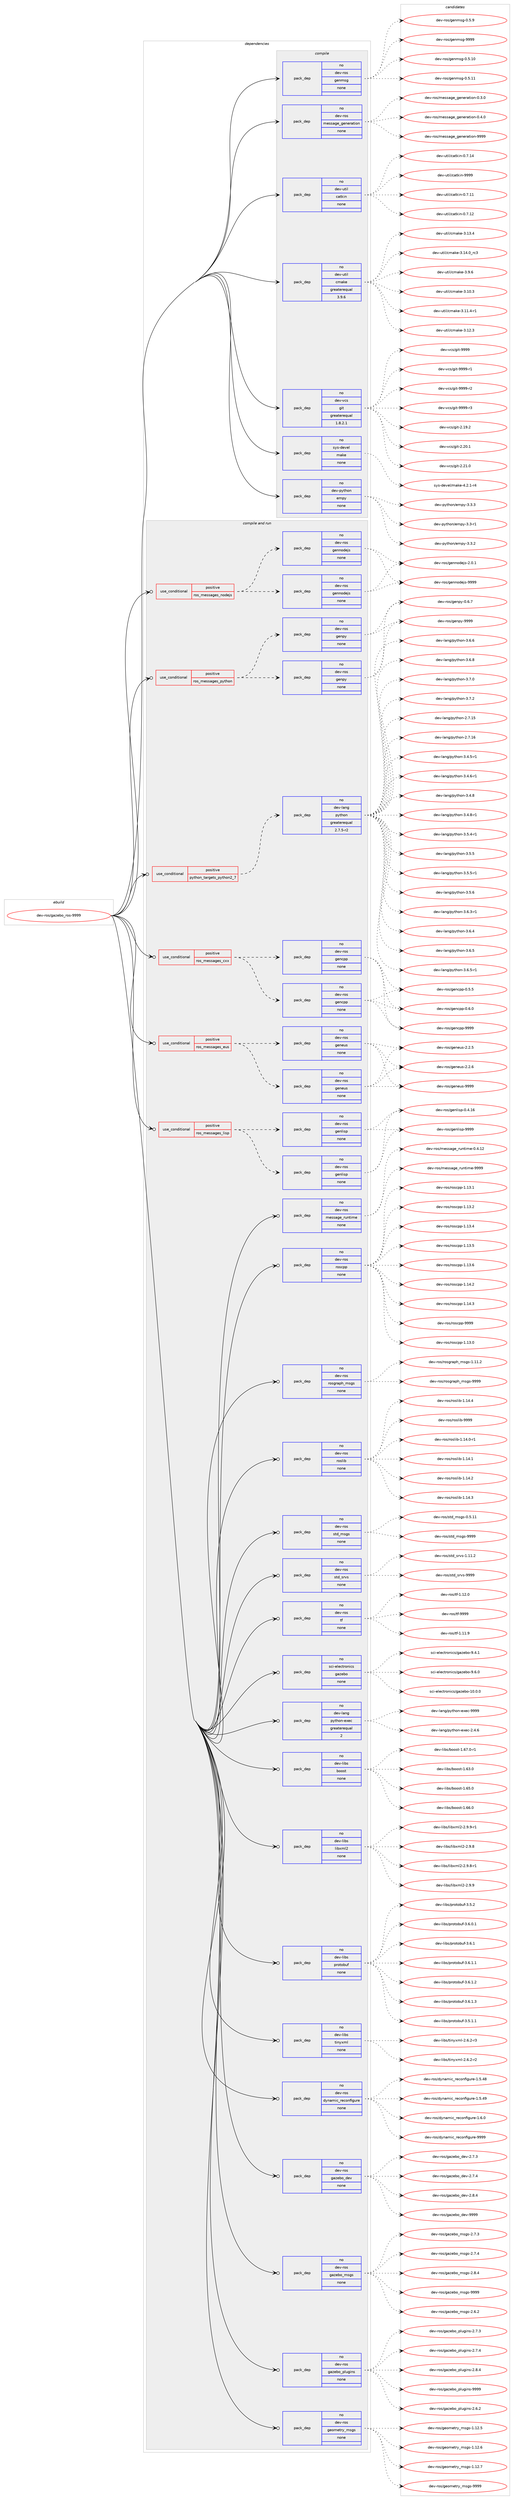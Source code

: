 digraph prolog {

# *************
# Graph options
# *************

newrank=true;
concentrate=true;
compound=true;
graph [rankdir=LR,fontname=Helvetica,fontsize=10,ranksep=1.5];#, ranksep=2.5, nodesep=0.2];
edge  [arrowhead=vee];
node  [fontname=Helvetica,fontsize=10];

# **********
# The ebuild
# **********

subgraph cluster_leftcol {
color=gray;
rank=same;
label=<<i>ebuild</i>>;
id [label="dev-ros/gazebo_ros-9999", color=red, width=4, href="../dev-ros/gazebo_ros-9999.svg"];
}

# ****************
# The dependencies
# ****************

subgraph cluster_midcol {
color=gray;
label=<<i>dependencies</i>>;
subgraph cluster_compile {
fillcolor="#eeeeee";
style=filled;
label=<<i>compile</i>>;
subgraph pack1044093 {
dependency1455979 [label=<<TABLE BORDER="0" CELLBORDER="1" CELLSPACING="0" CELLPADDING="4" WIDTH="220"><TR><TD ROWSPAN="6" CELLPADDING="30">pack_dep</TD></TR><TR><TD WIDTH="110">no</TD></TR><TR><TD>dev-python</TD></TR><TR><TD>empy</TD></TR><TR><TD>none</TD></TR><TR><TD></TD></TR></TABLE>>, shape=none, color=blue];
}
id:e -> dependency1455979:w [weight=20,style="solid",arrowhead="vee"];
subgraph pack1044094 {
dependency1455980 [label=<<TABLE BORDER="0" CELLBORDER="1" CELLSPACING="0" CELLPADDING="4" WIDTH="220"><TR><TD ROWSPAN="6" CELLPADDING="30">pack_dep</TD></TR><TR><TD WIDTH="110">no</TD></TR><TR><TD>dev-ros</TD></TR><TR><TD>genmsg</TD></TR><TR><TD>none</TD></TR><TR><TD></TD></TR></TABLE>>, shape=none, color=blue];
}
id:e -> dependency1455980:w [weight=20,style="solid",arrowhead="vee"];
subgraph pack1044095 {
dependency1455981 [label=<<TABLE BORDER="0" CELLBORDER="1" CELLSPACING="0" CELLPADDING="4" WIDTH="220"><TR><TD ROWSPAN="6" CELLPADDING="30">pack_dep</TD></TR><TR><TD WIDTH="110">no</TD></TR><TR><TD>dev-ros</TD></TR><TR><TD>message_generation</TD></TR><TR><TD>none</TD></TR><TR><TD></TD></TR></TABLE>>, shape=none, color=blue];
}
id:e -> dependency1455981:w [weight=20,style="solid",arrowhead="vee"];
subgraph pack1044096 {
dependency1455982 [label=<<TABLE BORDER="0" CELLBORDER="1" CELLSPACING="0" CELLPADDING="4" WIDTH="220"><TR><TD ROWSPAN="6" CELLPADDING="30">pack_dep</TD></TR><TR><TD WIDTH="110">no</TD></TR><TR><TD>dev-util</TD></TR><TR><TD>catkin</TD></TR><TR><TD>none</TD></TR><TR><TD></TD></TR></TABLE>>, shape=none, color=blue];
}
id:e -> dependency1455982:w [weight=20,style="solid",arrowhead="vee"];
subgraph pack1044097 {
dependency1455983 [label=<<TABLE BORDER="0" CELLBORDER="1" CELLSPACING="0" CELLPADDING="4" WIDTH="220"><TR><TD ROWSPAN="6" CELLPADDING="30">pack_dep</TD></TR><TR><TD WIDTH="110">no</TD></TR><TR><TD>dev-util</TD></TR><TR><TD>cmake</TD></TR><TR><TD>greaterequal</TD></TR><TR><TD>3.9.6</TD></TR></TABLE>>, shape=none, color=blue];
}
id:e -> dependency1455983:w [weight=20,style="solid",arrowhead="vee"];
subgraph pack1044098 {
dependency1455984 [label=<<TABLE BORDER="0" CELLBORDER="1" CELLSPACING="0" CELLPADDING="4" WIDTH="220"><TR><TD ROWSPAN="6" CELLPADDING="30">pack_dep</TD></TR><TR><TD WIDTH="110">no</TD></TR><TR><TD>dev-vcs</TD></TR><TR><TD>git</TD></TR><TR><TD>greaterequal</TD></TR><TR><TD>1.8.2.1</TD></TR></TABLE>>, shape=none, color=blue];
}
id:e -> dependency1455984:w [weight=20,style="solid",arrowhead="vee"];
subgraph pack1044099 {
dependency1455985 [label=<<TABLE BORDER="0" CELLBORDER="1" CELLSPACING="0" CELLPADDING="4" WIDTH="220"><TR><TD ROWSPAN="6" CELLPADDING="30">pack_dep</TD></TR><TR><TD WIDTH="110">no</TD></TR><TR><TD>sys-devel</TD></TR><TR><TD>make</TD></TR><TR><TD>none</TD></TR><TR><TD></TD></TR></TABLE>>, shape=none, color=blue];
}
id:e -> dependency1455985:w [weight=20,style="solid",arrowhead="vee"];
}
subgraph cluster_compileandrun {
fillcolor="#eeeeee";
style=filled;
label=<<i>compile and run</i>>;
subgraph cond388496 {
dependency1455986 [label=<<TABLE BORDER="0" CELLBORDER="1" CELLSPACING="0" CELLPADDING="4"><TR><TD ROWSPAN="3" CELLPADDING="10">use_conditional</TD></TR><TR><TD>positive</TD></TR><TR><TD>python_targets_python2_7</TD></TR></TABLE>>, shape=none, color=red];
subgraph pack1044100 {
dependency1455987 [label=<<TABLE BORDER="0" CELLBORDER="1" CELLSPACING="0" CELLPADDING="4" WIDTH="220"><TR><TD ROWSPAN="6" CELLPADDING="30">pack_dep</TD></TR><TR><TD WIDTH="110">no</TD></TR><TR><TD>dev-lang</TD></TR><TR><TD>python</TD></TR><TR><TD>greaterequal</TD></TR><TR><TD>2.7.5-r2</TD></TR></TABLE>>, shape=none, color=blue];
}
dependency1455986:e -> dependency1455987:w [weight=20,style="dashed",arrowhead="vee"];
}
id:e -> dependency1455986:w [weight=20,style="solid",arrowhead="odotvee"];
subgraph cond388497 {
dependency1455988 [label=<<TABLE BORDER="0" CELLBORDER="1" CELLSPACING="0" CELLPADDING="4"><TR><TD ROWSPAN="3" CELLPADDING="10">use_conditional</TD></TR><TR><TD>positive</TD></TR><TR><TD>ros_messages_cxx</TD></TR></TABLE>>, shape=none, color=red];
subgraph pack1044101 {
dependency1455989 [label=<<TABLE BORDER="0" CELLBORDER="1" CELLSPACING="0" CELLPADDING="4" WIDTH="220"><TR><TD ROWSPAN="6" CELLPADDING="30">pack_dep</TD></TR><TR><TD WIDTH="110">no</TD></TR><TR><TD>dev-ros</TD></TR><TR><TD>gencpp</TD></TR><TR><TD>none</TD></TR><TR><TD></TD></TR></TABLE>>, shape=none, color=blue];
}
dependency1455988:e -> dependency1455989:w [weight=20,style="dashed",arrowhead="vee"];
subgraph pack1044102 {
dependency1455990 [label=<<TABLE BORDER="0" CELLBORDER="1" CELLSPACING="0" CELLPADDING="4" WIDTH="220"><TR><TD ROWSPAN="6" CELLPADDING="30">pack_dep</TD></TR><TR><TD WIDTH="110">no</TD></TR><TR><TD>dev-ros</TD></TR><TR><TD>gencpp</TD></TR><TR><TD>none</TD></TR><TR><TD></TD></TR></TABLE>>, shape=none, color=blue];
}
dependency1455988:e -> dependency1455990:w [weight=20,style="dashed",arrowhead="vee"];
}
id:e -> dependency1455988:w [weight=20,style="solid",arrowhead="odotvee"];
subgraph cond388498 {
dependency1455991 [label=<<TABLE BORDER="0" CELLBORDER="1" CELLSPACING="0" CELLPADDING="4"><TR><TD ROWSPAN="3" CELLPADDING="10">use_conditional</TD></TR><TR><TD>positive</TD></TR><TR><TD>ros_messages_eus</TD></TR></TABLE>>, shape=none, color=red];
subgraph pack1044103 {
dependency1455992 [label=<<TABLE BORDER="0" CELLBORDER="1" CELLSPACING="0" CELLPADDING="4" WIDTH="220"><TR><TD ROWSPAN="6" CELLPADDING="30">pack_dep</TD></TR><TR><TD WIDTH="110">no</TD></TR><TR><TD>dev-ros</TD></TR><TR><TD>geneus</TD></TR><TR><TD>none</TD></TR><TR><TD></TD></TR></TABLE>>, shape=none, color=blue];
}
dependency1455991:e -> dependency1455992:w [weight=20,style="dashed",arrowhead="vee"];
subgraph pack1044104 {
dependency1455993 [label=<<TABLE BORDER="0" CELLBORDER="1" CELLSPACING="0" CELLPADDING="4" WIDTH="220"><TR><TD ROWSPAN="6" CELLPADDING="30">pack_dep</TD></TR><TR><TD WIDTH="110">no</TD></TR><TR><TD>dev-ros</TD></TR><TR><TD>geneus</TD></TR><TR><TD>none</TD></TR><TR><TD></TD></TR></TABLE>>, shape=none, color=blue];
}
dependency1455991:e -> dependency1455993:w [weight=20,style="dashed",arrowhead="vee"];
}
id:e -> dependency1455991:w [weight=20,style="solid",arrowhead="odotvee"];
subgraph cond388499 {
dependency1455994 [label=<<TABLE BORDER="0" CELLBORDER="1" CELLSPACING="0" CELLPADDING="4"><TR><TD ROWSPAN="3" CELLPADDING="10">use_conditional</TD></TR><TR><TD>positive</TD></TR><TR><TD>ros_messages_lisp</TD></TR></TABLE>>, shape=none, color=red];
subgraph pack1044105 {
dependency1455995 [label=<<TABLE BORDER="0" CELLBORDER="1" CELLSPACING="0" CELLPADDING="4" WIDTH="220"><TR><TD ROWSPAN="6" CELLPADDING="30">pack_dep</TD></TR><TR><TD WIDTH="110">no</TD></TR><TR><TD>dev-ros</TD></TR><TR><TD>genlisp</TD></TR><TR><TD>none</TD></TR><TR><TD></TD></TR></TABLE>>, shape=none, color=blue];
}
dependency1455994:e -> dependency1455995:w [weight=20,style="dashed",arrowhead="vee"];
subgraph pack1044106 {
dependency1455996 [label=<<TABLE BORDER="0" CELLBORDER="1" CELLSPACING="0" CELLPADDING="4" WIDTH="220"><TR><TD ROWSPAN="6" CELLPADDING="30">pack_dep</TD></TR><TR><TD WIDTH="110">no</TD></TR><TR><TD>dev-ros</TD></TR><TR><TD>genlisp</TD></TR><TR><TD>none</TD></TR><TR><TD></TD></TR></TABLE>>, shape=none, color=blue];
}
dependency1455994:e -> dependency1455996:w [weight=20,style="dashed",arrowhead="vee"];
}
id:e -> dependency1455994:w [weight=20,style="solid",arrowhead="odotvee"];
subgraph cond388500 {
dependency1455997 [label=<<TABLE BORDER="0" CELLBORDER="1" CELLSPACING="0" CELLPADDING="4"><TR><TD ROWSPAN="3" CELLPADDING="10">use_conditional</TD></TR><TR><TD>positive</TD></TR><TR><TD>ros_messages_nodejs</TD></TR></TABLE>>, shape=none, color=red];
subgraph pack1044107 {
dependency1455998 [label=<<TABLE BORDER="0" CELLBORDER="1" CELLSPACING="0" CELLPADDING="4" WIDTH="220"><TR><TD ROWSPAN="6" CELLPADDING="30">pack_dep</TD></TR><TR><TD WIDTH="110">no</TD></TR><TR><TD>dev-ros</TD></TR><TR><TD>gennodejs</TD></TR><TR><TD>none</TD></TR><TR><TD></TD></TR></TABLE>>, shape=none, color=blue];
}
dependency1455997:e -> dependency1455998:w [weight=20,style="dashed",arrowhead="vee"];
subgraph pack1044108 {
dependency1455999 [label=<<TABLE BORDER="0" CELLBORDER="1" CELLSPACING="0" CELLPADDING="4" WIDTH="220"><TR><TD ROWSPAN="6" CELLPADDING="30">pack_dep</TD></TR><TR><TD WIDTH="110">no</TD></TR><TR><TD>dev-ros</TD></TR><TR><TD>gennodejs</TD></TR><TR><TD>none</TD></TR><TR><TD></TD></TR></TABLE>>, shape=none, color=blue];
}
dependency1455997:e -> dependency1455999:w [weight=20,style="dashed",arrowhead="vee"];
}
id:e -> dependency1455997:w [weight=20,style="solid",arrowhead="odotvee"];
subgraph cond388501 {
dependency1456000 [label=<<TABLE BORDER="0" CELLBORDER="1" CELLSPACING="0" CELLPADDING="4"><TR><TD ROWSPAN="3" CELLPADDING="10">use_conditional</TD></TR><TR><TD>positive</TD></TR><TR><TD>ros_messages_python</TD></TR></TABLE>>, shape=none, color=red];
subgraph pack1044109 {
dependency1456001 [label=<<TABLE BORDER="0" CELLBORDER="1" CELLSPACING="0" CELLPADDING="4" WIDTH="220"><TR><TD ROWSPAN="6" CELLPADDING="30">pack_dep</TD></TR><TR><TD WIDTH="110">no</TD></TR><TR><TD>dev-ros</TD></TR><TR><TD>genpy</TD></TR><TR><TD>none</TD></TR><TR><TD></TD></TR></TABLE>>, shape=none, color=blue];
}
dependency1456000:e -> dependency1456001:w [weight=20,style="dashed",arrowhead="vee"];
subgraph pack1044110 {
dependency1456002 [label=<<TABLE BORDER="0" CELLBORDER="1" CELLSPACING="0" CELLPADDING="4" WIDTH="220"><TR><TD ROWSPAN="6" CELLPADDING="30">pack_dep</TD></TR><TR><TD WIDTH="110">no</TD></TR><TR><TD>dev-ros</TD></TR><TR><TD>genpy</TD></TR><TR><TD>none</TD></TR><TR><TD></TD></TR></TABLE>>, shape=none, color=blue];
}
dependency1456000:e -> dependency1456002:w [weight=20,style="dashed",arrowhead="vee"];
}
id:e -> dependency1456000:w [weight=20,style="solid",arrowhead="odotvee"];
subgraph pack1044111 {
dependency1456003 [label=<<TABLE BORDER="0" CELLBORDER="1" CELLSPACING="0" CELLPADDING="4" WIDTH="220"><TR><TD ROWSPAN="6" CELLPADDING="30">pack_dep</TD></TR><TR><TD WIDTH="110">no</TD></TR><TR><TD>dev-lang</TD></TR><TR><TD>python-exec</TD></TR><TR><TD>greaterequal</TD></TR><TR><TD>2</TD></TR></TABLE>>, shape=none, color=blue];
}
id:e -> dependency1456003:w [weight=20,style="solid",arrowhead="odotvee"];
subgraph pack1044112 {
dependency1456004 [label=<<TABLE BORDER="0" CELLBORDER="1" CELLSPACING="0" CELLPADDING="4" WIDTH="220"><TR><TD ROWSPAN="6" CELLPADDING="30">pack_dep</TD></TR><TR><TD WIDTH="110">no</TD></TR><TR><TD>dev-libs</TD></TR><TR><TD>boost</TD></TR><TR><TD>none</TD></TR><TR><TD></TD></TR></TABLE>>, shape=none, color=blue];
}
id:e -> dependency1456004:w [weight=20,style="solid",arrowhead="odotvee"];
subgraph pack1044113 {
dependency1456005 [label=<<TABLE BORDER="0" CELLBORDER="1" CELLSPACING="0" CELLPADDING="4" WIDTH="220"><TR><TD ROWSPAN="6" CELLPADDING="30">pack_dep</TD></TR><TR><TD WIDTH="110">no</TD></TR><TR><TD>dev-libs</TD></TR><TR><TD>libxml2</TD></TR><TR><TD>none</TD></TR><TR><TD></TD></TR></TABLE>>, shape=none, color=blue];
}
id:e -> dependency1456005:w [weight=20,style="solid",arrowhead="odotvee"];
subgraph pack1044114 {
dependency1456006 [label=<<TABLE BORDER="0" CELLBORDER="1" CELLSPACING="0" CELLPADDING="4" WIDTH="220"><TR><TD ROWSPAN="6" CELLPADDING="30">pack_dep</TD></TR><TR><TD WIDTH="110">no</TD></TR><TR><TD>dev-libs</TD></TR><TR><TD>protobuf</TD></TR><TR><TD>none</TD></TR><TR><TD></TD></TR></TABLE>>, shape=none, color=blue];
}
id:e -> dependency1456006:w [weight=20,style="solid",arrowhead="odotvee"];
subgraph pack1044115 {
dependency1456007 [label=<<TABLE BORDER="0" CELLBORDER="1" CELLSPACING="0" CELLPADDING="4" WIDTH="220"><TR><TD ROWSPAN="6" CELLPADDING="30">pack_dep</TD></TR><TR><TD WIDTH="110">no</TD></TR><TR><TD>dev-libs</TD></TR><TR><TD>tinyxml</TD></TR><TR><TD>none</TD></TR><TR><TD></TD></TR></TABLE>>, shape=none, color=blue];
}
id:e -> dependency1456007:w [weight=20,style="solid",arrowhead="odotvee"];
subgraph pack1044116 {
dependency1456008 [label=<<TABLE BORDER="0" CELLBORDER="1" CELLSPACING="0" CELLPADDING="4" WIDTH="220"><TR><TD ROWSPAN="6" CELLPADDING="30">pack_dep</TD></TR><TR><TD WIDTH="110">no</TD></TR><TR><TD>dev-ros</TD></TR><TR><TD>dynamic_reconfigure</TD></TR><TR><TD>none</TD></TR><TR><TD></TD></TR></TABLE>>, shape=none, color=blue];
}
id:e -> dependency1456008:w [weight=20,style="solid",arrowhead="odotvee"];
subgraph pack1044117 {
dependency1456009 [label=<<TABLE BORDER="0" CELLBORDER="1" CELLSPACING="0" CELLPADDING="4" WIDTH="220"><TR><TD ROWSPAN="6" CELLPADDING="30">pack_dep</TD></TR><TR><TD WIDTH="110">no</TD></TR><TR><TD>dev-ros</TD></TR><TR><TD>gazebo_dev</TD></TR><TR><TD>none</TD></TR><TR><TD></TD></TR></TABLE>>, shape=none, color=blue];
}
id:e -> dependency1456009:w [weight=20,style="solid",arrowhead="odotvee"];
subgraph pack1044118 {
dependency1456010 [label=<<TABLE BORDER="0" CELLBORDER="1" CELLSPACING="0" CELLPADDING="4" WIDTH="220"><TR><TD ROWSPAN="6" CELLPADDING="30">pack_dep</TD></TR><TR><TD WIDTH="110">no</TD></TR><TR><TD>dev-ros</TD></TR><TR><TD>gazebo_msgs</TD></TR><TR><TD>none</TD></TR><TR><TD></TD></TR></TABLE>>, shape=none, color=blue];
}
id:e -> dependency1456010:w [weight=20,style="solid",arrowhead="odotvee"];
subgraph pack1044119 {
dependency1456011 [label=<<TABLE BORDER="0" CELLBORDER="1" CELLSPACING="0" CELLPADDING="4" WIDTH="220"><TR><TD ROWSPAN="6" CELLPADDING="30">pack_dep</TD></TR><TR><TD WIDTH="110">no</TD></TR><TR><TD>dev-ros</TD></TR><TR><TD>gazebo_plugins</TD></TR><TR><TD>none</TD></TR><TR><TD></TD></TR></TABLE>>, shape=none, color=blue];
}
id:e -> dependency1456011:w [weight=20,style="solid",arrowhead="odotvee"];
subgraph pack1044120 {
dependency1456012 [label=<<TABLE BORDER="0" CELLBORDER="1" CELLSPACING="0" CELLPADDING="4" WIDTH="220"><TR><TD ROWSPAN="6" CELLPADDING="30">pack_dep</TD></TR><TR><TD WIDTH="110">no</TD></TR><TR><TD>dev-ros</TD></TR><TR><TD>geometry_msgs</TD></TR><TR><TD>none</TD></TR><TR><TD></TD></TR></TABLE>>, shape=none, color=blue];
}
id:e -> dependency1456012:w [weight=20,style="solid",arrowhead="odotvee"];
subgraph pack1044121 {
dependency1456013 [label=<<TABLE BORDER="0" CELLBORDER="1" CELLSPACING="0" CELLPADDING="4" WIDTH="220"><TR><TD ROWSPAN="6" CELLPADDING="30">pack_dep</TD></TR><TR><TD WIDTH="110">no</TD></TR><TR><TD>dev-ros</TD></TR><TR><TD>message_runtime</TD></TR><TR><TD>none</TD></TR><TR><TD></TD></TR></TABLE>>, shape=none, color=blue];
}
id:e -> dependency1456013:w [weight=20,style="solid",arrowhead="odotvee"];
subgraph pack1044122 {
dependency1456014 [label=<<TABLE BORDER="0" CELLBORDER="1" CELLSPACING="0" CELLPADDING="4" WIDTH="220"><TR><TD ROWSPAN="6" CELLPADDING="30">pack_dep</TD></TR><TR><TD WIDTH="110">no</TD></TR><TR><TD>dev-ros</TD></TR><TR><TD>roscpp</TD></TR><TR><TD>none</TD></TR><TR><TD></TD></TR></TABLE>>, shape=none, color=blue];
}
id:e -> dependency1456014:w [weight=20,style="solid",arrowhead="odotvee"];
subgraph pack1044123 {
dependency1456015 [label=<<TABLE BORDER="0" CELLBORDER="1" CELLSPACING="0" CELLPADDING="4" WIDTH="220"><TR><TD ROWSPAN="6" CELLPADDING="30">pack_dep</TD></TR><TR><TD WIDTH="110">no</TD></TR><TR><TD>dev-ros</TD></TR><TR><TD>rosgraph_msgs</TD></TR><TR><TD>none</TD></TR><TR><TD></TD></TR></TABLE>>, shape=none, color=blue];
}
id:e -> dependency1456015:w [weight=20,style="solid",arrowhead="odotvee"];
subgraph pack1044124 {
dependency1456016 [label=<<TABLE BORDER="0" CELLBORDER="1" CELLSPACING="0" CELLPADDING="4" WIDTH="220"><TR><TD ROWSPAN="6" CELLPADDING="30">pack_dep</TD></TR><TR><TD WIDTH="110">no</TD></TR><TR><TD>dev-ros</TD></TR><TR><TD>roslib</TD></TR><TR><TD>none</TD></TR><TR><TD></TD></TR></TABLE>>, shape=none, color=blue];
}
id:e -> dependency1456016:w [weight=20,style="solid",arrowhead="odotvee"];
subgraph pack1044125 {
dependency1456017 [label=<<TABLE BORDER="0" CELLBORDER="1" CELLSPACING="0" CELLPADDING="4" WIDTH="220"><TR><TD ROWSPAN="6" CELLPADDING="30">pack_dep</TD></TR><TR><TD WIDTH="110">no</TD></TR><TR><TD>dev-ros</TD></TR><TR><TD>std_msgs</TD></TR><TR><TD>none</TD></TR><TR><TD></TD></TR></TABLE>>, shape=none, color=blue];
}
id:e -> dependency1456017:w [weight=20,style="solid",arrowhead="odotvee"];
subgraph pack1044126 {
dependency1456018 [label=<<TABLE BORDER="0" CELLBORDER="1" CELLSPACING="0" CELLPADDING="4" WIDTH="220"><TR><TD ROWSPAN="6" CELLPADDING="30">pack_dep</TD></TR><TR><TD WIDTH="110">no</TD></TR><TR><TD>dev-ros</TD></TR><TR><TD>std_srvs</TD></TR><TR><TD>none</TD></TR><TR><TD></TD></TR></TABLE>>, shape=none, color=blue];
}
id:e -> dependency1456018:w [weight=20,style="solid",arrowhead="odotvee"];
subgraph pack1044127 {
dependency1456019 [label=<<TABLE BORDER="0" CELLBORDER="1" CELLSPACING="0" CELLPADDING="4" WIDTH="220"><TR><TD ROWSPAN="6" CELLPADDING="30">pack_dep</TD></TR><TR><TD WIDTH="110">no</TD></TR><TR><TD>dev-ros</TD></TR><TR><TD>tf</TD></TR><TR><TD>none</TD></TR><TR><TD></TD></TR></TABLE>>, shape=none, color=blue];
}
id:e -> dependency1456019:w [weight=20,style="solid",arrowhead="odotvee"];
subgraph pack1044128 {
dependency1456020 [label=<<TABLE BORDER="0" CELLBORDER="1" CELLSPACING="0" CELLPADDING="4" WIDTH="220"><TR><TD ROWSPAN="6" CELLPADDING="30">pack_dep</TD></TR><TR><TD WIDTH="110">no</TD></TR><TR><TD>sci-electronics</TD></TR><TR><TD>gazebo</TD></TR><TR><TD>none</TD></TR><TR><TD></TD></TR></TABLE>>, shape=none, color=blue];
}
id:e -> dependency1456020:w [weight=20,style="solid",arrowhead="odotvee"];
}
subgraph cluster_run {
fillcolor="#eeeeee";
style=filled;
label=<<i>run</i>>;
}
}

# **************
# The candidates
# **************

subgraph cluster_choices {
rank=same;
color=gray;
label=<<i>candidates</i>>;

subgraph choice1044093 {
color=black;
nodesep=1;
choice1001011184511212111610411111047101109112121455146514511449 [label="dev-python/empy-3.3-r1", color=red, width=4,href="../dev-python/empy-3.3-r1.svg"];
choice1001011184511212111610411111047101109112121455146514650 [label="dev-python/empy-3.3.2", color=red, width=4,href="../dev-python/empy-3.3.2.svg"];
choice1001011184511212111610411111047101109112121455146514651 [label="dev-python/empy-3.3.3", color=red, width=4,href="../dev-python/empy-3.3.3.svg"];
dependency1455979:e -> choice1001011184511212111610411111047101109112121455146514511449:w [style=dotted,weight="100"];
dependency1455979:e -> choice1001011184511212111610411111047101109112121455146514650:w [style=dotted,weight="100"];
dependency1455979:e -> choice1001011184511212111610411111047101109112121455146514651:w [style=dotted,weight="100"];
}
subgraph choice1044094 {
color=black;
nodesep=1;
choice100101118451141111154710310111010911510345484653464948 [label="dev-ros/genmsg-0.5.10", color=red, width=4,href="../dev-ros/genmsg-0.5.10.svg"];
choice100101118451141111154710310111010911510345484653464949 [label="dev-ros/genmsg-0.5.11", color=red, width=4,href="../dev-ros/genmsg-0.5.11.svg"];
choice1001011184511411111547103101110109115103454846534657 [label="dev-ros/genmsg-0.5.9", color=red, width=4,href="../dev-ros/genmsg-0.5.9.svg"];
choice10010111845114111115471031011101091151034557575757 [label="dev-ros/genmsg-9999", color=red, width=4,href="../dev-ros/genmsg-9999.svg"];
dependency1455980:e -> choice100101118451141111154710310111010911510345484653464948:w [style=dotted,weight="100"];
dependency1455980:e -> choice100101118451141111154710310111010911510345484653464949:w [style=dotted,weight="100"];
dependency1455980:e -> choice1001011184511411111547103101110109115103454846534657:w [style=dotted,weight="100"];
dependency1455980:e -> choice10010111845114111115471031011101091151034557575757:w [style=dotted,weight="100"];
}
subgraph choice1044095 {
color=black;
nodesep=1;
choice1001011184511411111547109101115115971031019510310111010111497116105111110454846514648 [label="dev-ros/message_generation-0.3.0", color=red, width=4,href="../dev-ros/message_generation-0.3.0.svg"];
choice1001011184511411111547109101115115971031019510310111010111497116105111110454846524648 [label="dev-ros/message_generation-0.4.0", color=red, width=4,href="../dev-ros/message_generation-0.4.0.svg"];
choice10010111845114111115471091011151159710310195103101110101114971161051111104557575757 [label="dev-ros/message_generation-9999", color=red, width=4,href="../dev-ros/message_generation-9999.svg"];
dependency1455981:e -> choice1001011184511411111547109101115115971031019510310111010111497116105111110454846514648:w [style=dotted,weight="100"];
dependency1455981:e -> choice1001011184511411111547109101115115971031019510310111010111497116105111110454846524648:w [style=dotted,weight="100"];
dependency1455981:e -> choice10010111845114111115471091011151159710310195103101110101114971161051111104557575757:w [style=dotted,weight="100"];
}
subgraph choice1044096 {
color=black;
nodesep=1;
choice1001011184511711610510847999711610710511045484655464949 [label="dev-util/catkin-0.7.11", color=red, width=4,href="../dev-util/catkin-0.7.11.svg"];
choice1001011184511711610510847999711610710511045484655464950 [label="dev-util/catkin-0.7.12", color=red, width=4,href="../dev-util/catkin-0.7.12.svg"];
choice1001011184511711610510847999711610710511045484655464952 [label="dev-util/catkin-0.7.14", color=red, width=4,href="../dev-util/catkin-0.7.14.svg"];
choice100101118451171161051084799971161071051104557575757 [label="dev-util/catkin-9999", color=red, width=4,href="../dev-util/catkin-9999.svg"];
dependency1455982:e -> choice1001011184511711610510847999711610710511045484655464949:w [style=dotted,weight="100"];
dependency1455982:e -> choice1001011184511711610510847999711610710511045484655464950:w [style=dotted,weight="100"];
dependency1455982:e -> choice1001011184511711610510847999711610710511045484655464952:w [style=dotted,weight="100"];
dependency1455982:e -> choice100101118451171161051084799971161071051104557575757:w [style=dotted,weight="100"];
}
subgraph choice1044097 {
color=black;
nodesep=1;
choice1001011184511711610510847991099710710145514649484651 [label="dev-util/cmake-3.10.3", color=red, width=4,href="../dev-util/cmake-3.10.3.svg"];
choice10010111845117116105108479910997107101455146494946524511449 [label="dev-util/cmake-3.11.4-r1", color=red, width=4,href="../dev-util/cmake-3.11.4-r1.svg"];
choice1001011184511711610510847991099710710145514649504651 [label="dev-util/cmake-3.12.3", color=red, width=4,href="../dev-util/cmake-3.12.3.svg"];
choice1001011184511711610510847991099710710145514649514652 [label="dev-util/cmake-3.13.4", color=red, width=4,href="../dev-util/cmake-3.13.4.svg"];
choice1001011184511711610510847991099710710145514649524648951149951 [label="dev-util/cmake-3.14.0_rc3", color=red, width=4,href="../dev-util/cmake-3.14.0_rc3.svg"];
choice10010111845117116105108479910997107101455146574654 [label="dev-util/cmake-3.9.6", color=red, width=4,href="../dev-util/cmake-3.9.6.svg"];
dependency1455983:e -> choice1001011184511711610510847991099710710145514649484651:w [style=dotted,weight="100"];
dependency1455983:e -> choice10010111845117116105108479910997107101455146494946524511449:w [style=dotted,weight="100"];
dependency1455983:e -> choice1001011184511711610510847991099710710145514649504651:w [style=dotted,weight="100"];
dependency1455983:e -> choice1001011184511711610510847991099710710145514649514652:w [style=dotted,weight="100"];
dependency1455983:e -> choice1001011184511711610510847991099710710145514649524648951149951:w [style=dotted,weight="100"];
dependency1455983:e -> choice10010111845117116105108479910997107101455146574654:w [style=dotted,weight="100"];
}
subgraph choice1044098 {
color=black;
nodesep=1;
choice10010111845118991154710310511645504649574650 [label="dev-vcs/git-2.19.2", color=red, width=4,href="../dev-vcs/git-2.19.2.svg"];
choice10010111845118991154710310511645504650484649 [label="dev-vcs/git-2.20.1", color=red, width=4,href="../dev-vcs/git-2.20.1.svg"];
choice10010111845118991154710310511645504650494648 [label="dev-vcs/git-2.21.0", color=red, width=4,href="../dev-vcs/git-2.21.0.svg"];
choice1001011184511899115471031051164557575757 [label="dev-vcs/git-9999", color=red, width=4,href="../dev-vcs/git-9999.svg"];
choice10010111845118991154710310511645575757574511449 [label="dev-vcs/git-9999-r1", color=red, width=4,href="../dev-vcs/git-9999-r1.svg"];
choice10010111845118991154710310511645575757574511450 [label="dev-vcs/git-9999-r2", color=red, width=4,href="../dev-vcs/git-9999-r2.svg"];
choice10010111845118991154710310511645575757574511451 [label="dev-vcs/git-9999-r3", color=red, width=4,href="../dev-vcs/git-9999-r3.svg"];
dependency1455984:e -> choice10010111845118991154710310511645504649574650:w [style=dotted,weight="100"];
dependency1455984:e -> choice10010111845118991154710310511645504650484649:w [style=dotted,weight="100"];
dependency1455984:e -> choice10010111845118991154710310511645504650494648:w [style=dotted,weight="100"];
dependency1455984:e -> choice1001011184511899115471031051164557575757:w [style=dotted,weight="100"];
dependency1455984:e -> choice10010111845118991154710310511645575757574511449:w [style=dotted,weight="100"];
dependency1455984:e -> choice10010111845118991154710310511645575757574511450:w [style=dotted,weight="100"];
dependency1455984:e -> choice10010111845118991154710310511645575757574511451:w [style=dotted,weight="100"];
}
subgraph choice1044099 {
color=black;
nodesep=1;
choice1151211154510010111810110847109971071014552465046494511452 [label="sys-devel/make-4.2.1-r4", color=red, width=4,href="../sys-devel/make-4.2.1-r4.svg"];
dependency1455985:e -> choice1151211154510010111810110847109971071014552465046494511452:w [style=dotted,weight="100"];
}
subgraph choice1044100 {
color=black;
nodesep=1;
choice10010111845108971101034711212111610411111045504655464953 [label="dev-lang/python-2.7.15", color=red, width=4,href="../dev-lang/python-2.7.15.svg"];
choice10010111845108971101034711212111610411111045504655464954 [label="dev-lang/python-2.7.16", color=red, width=4,href="../dev-lang/python-2.7.16.svg"];
choice1001011184510897110103471121211161041111104551465246534511449 [label="dev-lang/python-3.4.5-r1", color=red, width=4,href="../dev-lang/python-3.4.5-r1.svg"];
choice1001011184510897110103471121211161041111104551465246544511449 [label="dev-lang/python-3.4.6-r1", color=red, width=4,href="../dev-lang/python-3.4.6-r1.svg"];
choice100101118451089711010347112121116104111110455146524656 [label="dev-lang/python-3.4.8", color=red, width=4,href="../dev-lang/python-3.4.8.svg"];
choice1001011184510897110103471121211161041111104551465246564511449 [label="dev-lang/python-3.4.8-r1", color=red, width=4,href="../dev-lang/python-3.4.8-r1.svg"];
choice1001011184510897110103471121211161041111104551465346524511449 [label="dev-lang/python-3.5.4-r1", color=red, width=4,href="../dev-lang/python-3.5.4-r1.svg"];
choice100101118451089711010347112121116104111110455146534653 [label="dev-lang/python-3.5.5", color=red, width=4,href="../dev-lang/python-3.5.5.svg"];
choice1001011184510897110103471121211161041111104551465346534511449 [label="dev-lang/python-3.5.5-r1", color=red, width=4,href="../dev-lang/python-3.5.5-r1.svg"];
choice100101118451089711010347112121116104111110455146534654 [label="dev-lang/python-3.5.6", color=red, width=4,href="../dev-lang/python-3.5.6.svg"];
choice1001011184510897110103471121211161041111104551465446514511449 [label="dev-lang/python-3.6.3-r1", color=red, width=4,href="../dev-lang/python-3.6.3-r1.svg"];
choice100101118451089711010347112121116104111110455146544652 [label="dev-lang/python-3.6.4", color=red, width=4,href="../dev-lang/python-3.6.4.svg"];
choice100101118451089711010347112121116104111110455146544653 [label="dev-lang/python-3.6.5", color=red, width=4,href="../dev-lang/python-3.6.5.svg"];
choice1001011184510897110103471121211161041111104551465446534511449 [label="dev-lang/python-3.6.5-r1", color=red, width=4,href="../dev-lang/python-3.6.5-r1.svg"];
choice100101118451089711010347112121116104111110455146544654 [label="dev-lang/python-3.6.6", color=red, width=4,href="../dev-lang/python-3.6.6.svg"];
choice100101118451089711010347112121116104111110455146544656 [label="dev-lang/python-3.6.8", color=red, width=4,href="../dev-lang/python-3.6.8.svg"];
choice100101118451089711010347112121116104111110455146554648 [label="dev-lang/python-3.7.0", color=red, width=4,href="../dev-lang/python-3.7.0.svg"];
choice100101118451089711010347112121116104111110455146554650 [label="dev-lang/python-3.7.2", color=red, width=4,href="../dev-lang/python-3.7.2.svg"];
dependency1455987:e -> choice10010111845108971101034711212111610411111045504655464953:w [style=dotted,weight="100"];
dependency1455987:e -> choice10010111845108971101034711212111610411111045504655464954:w [style=dotted,weight="100"];
dependency1455987:e -> choice1001011184510897110103471121211161041111104551465246534511449:w [style=dotted,weight="100"];
dependency1455987:e -> choice1001011184510897110103471121211161041111104551465246544511449:w [style=dotted,weight="100"];
dependency1455987:e -> choice100101118451089711010347112121116104111110455146524656:w [style=dotted,weight="100"];
dependency1455987:e -> choice1001011184510897110103471121211161041111104551465246564511449:w [style=dotted,weight="100"];
dependency1455987:e -> choice1001011184510897110103471121211161041111104551465346524511449:w [style=dotted,weight="100"];
dependency1455987:e -> choice100101118451089711010347112121116104111110455146534653:w [style=dotted,weight="100"];
dependency1455987:e -> choice1001011184510897110103471121211161041111104551465346534511449:w [style=dotted,weight="100"];
dependency1455987:e -> choice100101118451089711010347112121116104111110455146534654:w [style=dotted,weight="100"];
dependency1455987:e -> choice1001011184510897110103471121211161041111104551465446514511449:w [style=dotted,weight="100"];
dependency1455987:e -> choice100101118451089711010347112121116104111110455146544652:w [style=dotted,weight="100"];
dependency1455987:e -> choice100101118451089711010347112121116104111110455146544653:w [style=dotted,weight="100"];
dependency1455987:e -> choice1001011184510897110103471121211161041111104551465446534511449:w [style=dotted,weight="100"];
dependency1455987:e -> choice100101118451089711010347112121116104111110455146544654:w [style=dotted,weight="100"];
dependency1455987:e -> choice100101118451089711010347112121116104111110455146544656:w [style=dotted,weight="100"];
dependency1455987:e -> choice100101118451089711010347112121116104111110455146554648:w [style=dotted,weight="100"];
dependency1455987:e -> choice100101118451089711010347112121116104111110455146554650:w [style=dotted,weight="100"];
}
subgraph choice1044101 {
color=black;
nodesep=1;
choice100101118451141111154710310111099112112454846534653 [label="dev-ros/gencpp-0.5.5", color=red, width=4,href="../dev-ros/gencpp-0.5.5.svg"];
choice100101118451141111154710310111099112112454846544648 [label="dev-ros/gencpp-0.6.0", color=red, width=4,href="../dev-ros/gencpp-0.6.0.svg"];
choice1001011184511411111547103101110991121124557575757 [label="dev-ros/gencpp-9999", color=red, width=4,href="../dev-ros/gencpp-9999.svg"];
dependency1455989:e -> choice100101118451141111154710310111099112112454846534653:w [style=dotted,weight="100"];
dependency1455989:e -> choice100101118451141111154710310111099112112454846544648:w [style=dotted,weight="100"];
dependency1455989:e -> choice1001011184511411111547103101110991121124557575757:w [style=dotted,weight="100"];
}
subgraph choice1044102 {
color=black;
nodesep=1;
choice100101118451141111154710310111099112112454846534653 [label="dev-ros/gencpp-0.5.5", color=red, width=4,href="../dev-ros/gencpp-0.5.5.svg"];
choice100101118451141111154710310111099112112454846544648 [label="dev-ros/gencpp-0.6.0", color=red, width=4,href="../dev-ros/gencpp-0.6.0.svg"];
choice1001011184511411111547103101110991121124557575757 [label="dev-ros/gencpp-9999", color=red, width=4,href="../dev-ros/gencpp-9999.svg"];
dependency1455990:e -> choice100101118451141111154710310111099112112454846534653:w [style=dotted,weight="100"];
dependency1455990:e -> choice100101118451141111154710310111099112112454846544648:w [style=dotted,weight="100"];
dependency1455990:e -> choice1001011184511411111547103101110991121124557575757:w [style=dotted,weight="100"];
}
subgraph choice1044103 {
color=black;
nodesep=1;
choice1001011184511411111547103101110101117115455046504653 [label="dev-ros/geneus-2.2.5", color=red, width=4,href="../dev-ros/geneus-2.2.5.svg"];
choice1001011184511411111547103101110101117115455046504654 [label="dev-ros/geneus-2.2.6", color=red, width=4,href="../dev-ros/geneus-2.2.6.svg"];
choice10010111845114111115471031011101011171154557575757 [label="dev-ros/geneus-9999", color=red, width=4,href="../dev-ros/geneus-9999.svg"];
dependency1455992:e -> choice1001011184511411111547103101110101117115455046504653:w [style=dotted,weight="100"];
dependency1455992:e -> choice1001011184511411111547103101110101117115455046504654:w [style=dotted,weight="100"];
dependency1455992:e -> choice10010111845114111115471031011101011171154557575757:w [style=dotted,weight="100"];
}
subgraph choice1044104 {
color=black;
nodesep=1;
choice1001011184511411111547103101110101117115455046504653 [label="dev-ros/geneus-2.2.5", color=red, width=4,href="../dev-ros/geneus-2.2.5.svg"];
choice1001011184511411111547103101110101117115455046504654 [label="dev-ros/geneus-2.2.6", color=red, width=4,href="../dev-ros/geneus-2.2.6.svg"];
choice10010111845114111115471031011101011171154557575757 [label="dev-ros/geneus-9999", color=red, width=4,href="../dev-ros/geneus-9999.svg"];
dependency1455993:e -> choice1001011184511411111547103101110101117115455046504653:w [style=dotted,weight="100"];
dependency1455993:e -> choice1001011184511411111547103101110101117115455046504654:w [style=dotted,weight="100"];
dependency1455993:e -> choice10010111845114111115471031011101011171154557575757:w [style=dotted,weight="100"];
}
subgraph choice1044105 {
color=black;
nodesep=1;
choice100101118451141111154710310111010810511511245484652464954 [label="dev-ros/genlisp-0.4.16", color=red, width=4,href="../dev-ros/genlisp-0.4.16.svg"];
choice10010111845114111115471031011101081051151124557575757 [label="dev-ros/genlisp-9999", color=red, width=4,href="../dev-ros/genlisp-9999.svg"];
dependency1455995:e -> choice100101118451141111154710310111010810511511245484652464954:w [style=dotted,weight="100"];
dependency1455995:e -> choice10010111845114111115471031011101081051151124557575757:w [style=dotted,weight="100"];
}
subgraph choice1044106 {
color=black;
nodesep=1;
choice100101118451141111154710310111010810511511245484652464954 [label="dev-ros/genlisp-0.4.16", color=red, width=4,href="../dev-ros/genlisp-0.4.16.svg"];
choice10010111845114111115471031011101081051151124557575757 [label="dev-ros/genlisp-9999", color=red, width=4,href="../dev-ros/genlisp-9999.svg"];
dependency1455996:e -> choice100101118451141111154710310111010810511511245484652464954:w [style=dotted,weight="100"];
dependency1455996:e -> choice10010111845114111115471031011101081051151124557575757:w [style=dotted,weight="100"];
}
subgraph choice1044107 {
color=black;
nodesep=1;
choice1001011184511411111547103101110110111100101106115455046484649 [label="dev-ros/gennodejs-2.0.1", color=red, width=4,href="../dev-ros/gennodejs-2.0.1.svg"];
choice10010111845114111115471031011101101111001011061154557575757 [label="dev-ros/gennodejs-9999", color=red, width=4,href="../dev-ros/gennodejs-9999.svg"];
dependency1455998:e -> choice1001011184511411111547103101110110111100101106115455046484649:w [style=dotted,weight="100"];
dependency1455998:e -> choice10010111845114111115471031011101101111001011061154557575757:w [style=dotted,weight="100"];
}
subgraph choice1044108 {
color=black;
nodesep=1;
choice1001011184511411111547103101110110111100101106115455046484649 [label="dev-ros/gennodejs-2.0.1", color=red, width=4,href="../dev-ros/gennodejs-2.0.1.svg"];
choice10010111845114111115471031011101101111001011061154557575757 [label="dev-ros/gennodejs-9999", color=red, width=4,href="../dev-ros/gennodejs-9999.svg"];
dependency1455999:e -> choice1001011184511411111547103101110110111100101106115455046484649:w [style=dotted,weight="100"];
dependency1455999:e -> choice10010111845114111115471031011101101111001011061154557575757:w [style=dotted,weight="100"];
}
subgraph choice1044109 {
color=black;
nodesep=1;
choice1001011184511411111547103101110112121454846544655 [label="dev-ros/genpy-0.6.7", color=red, width=4,href="../dev-ros/genpy-0.6.7.svg"];
choice10010111845114111115471031011101121214557575757 [label="dev-ros/genpy-9999", color=red, width=4,href="../dev-ros/genpy-9999.svg"];
dependency1456001:e -> choice1001011184511411111547103101110112121454846544655:w [style=dotted,weight="100"];
dependency1456001:e -> choice10010111845114111115471031011101121214557575757:w [style=dotted,weight="100"];
}
subgraph choice1044110 {
color=black;
nodesep=1;
choice1001011184511411111547103101110112121454846544655 [label="dev-ros/genpy-0.6.7", color=red, width=4,href="../dev-ros/genpy-0.6.7.svg"];
choice10010111845114111115471031011101121214557575757 [label="dev-ros/genpy-9999", color=red, width=4,href="../dev-ros/genpy-9999.svg"];
dependency1456002:e -> choice1001011184511411111547103101110112121454846544655:w [style=dotted,weight="100"];
dependency1456002:e -> choice10010111845114111115471031011101121214557575757:w [style=dotted,weight="100"];
}
subgraph choice1044111 {
color=black;
nodesep=1;
choice1001011184510897110103471121211161041111104510112010199455046524654 [label="dev-lang/python-exec-2.4.6", color=red, width=4,href="../dev-lang/python-exec-2.4.6.svg"];
choice10010111845108971101034711212111610411111045101120101994557575757 [label="dev-lang/python-exec-9999", color=red, width=4,href="../dev-lang/python-exec-9999.svg"];
dependency1456003:e -> choice1001011184510897110103471121211161041111104510112010199455046524654:w [style=dotted,weight="100"];
dependency1456003:e -> choice10010111845108971101034711212111610411111045101120101994557575757:w [style=dotted,weight="100"];
}
subgraph choice1044112 {
color=black;
nodesep=1;
choice1001011184510810598115479811111111511645494654514648 [label="dev-libs/boost-1.63.0", color=red, width=4,href="../dev-libs/boost-1.63.0.svg"];
choice1001011184510810598115479811111111511645494654534648 [label="dev-libs/boost-1.65.0", color=red, width=4,href="../dev-libs/boost-1.65.0.svg"];
choice1001011184510810598115479811111111511645494654544648 [label="dev-libs/boost-1.66.0", color=red, width=4,href="../dev-libs/boost-1.66.0.svg"];
choice10010111845108105981154798111111115116454946545546484511449 [label="dev-libs/boost-1.67.0-r1", color=red, width=4,href="../dev-libs/boost-1.67.0-r1.svg"];
dependency1456004:e -> choice1001011184510810598115479811111111511645494654514648:w [style=dotted,weight="100"];
dependency1456004:e -> choice1001011184510810598115479811111111511645494654534648:w [style=dotted,weight="100"];
dependency1456004:e -> choice1001011184510810598115479811111111511645494654544648:w [style=dotted,weight="100"];
dependency1456004:e -> choice10010111845108105981154798111111115116454946545546484511449:w [style=dotted,weight="100"];
}
subgraph choice1044113 {
color=black;
nodesep=1;
choice1001011184510810598115471081059812010910850455046574656 [label="dev-libs/libxml2-2.9.8", color=red, width=4,href="../dev-libs/libxml2-2.9.8.svg"];
choice10010111845108105981154710810598120109108504550465746564511449 [label="dev-libs/libxml2-2.9.8-r1", color=red, width=4,href="../dev-libs/libxml2-2.9.8-r1.svg"];
choice1001011184510810598115471081059812010910850455046574657 [label="dev-libs/libxml2-2.9.9", color=red, width=4,href="../dev-libs/libxml2-2.9.9.svg"];
choice10010111845108105981154710810598120109108504550465746574511449 [label="dev-libs/libxml2-2.9.9-r1", color=red, width=4,href="../dev-libs/libxml2-2.9.9-r1.svg"];
dependency1456005:e -> choice1001011184510810598115471081059812010910850455046574656:w [style=dotted,weight="100"];
dependency1456005:e -> choice10010111845108105981154710810598120109108504550465746564511449:w [style=dotted,weight="100"];
dependency1456005:e -> choice1001011184510810598115471081059812010910850455046574657:w [style=dotted,weight="100"];
dependency1456005:e -> choice10010111845108105981154710810598120109108504550465746574511449:w [style=dotted,weight="100"];
}
subgraph choice1044114 {
color=black;
nodesep=1;
choice100101118451081059811547112114111116111981171024551465346494649 [label="dev-libs/protobuf-3.5.1.1", color=red, width=4,href="../dev-libs/protobuf-3.5.1.1.svg"];
choice10010111845108105981154711211411111611198117102455146534650 [label="dev-libs/protobuf-3.5.2", color=red, width=4,href="../dev-libs/protobuf-3.5.2.svg"];
choice100101118451081059811547112114111116111981171024551465446484649 [label="dev-libs/protobuf-3.6.0.1", color=red, width=4,href="../dev-libs/protobuf-3.6.0.1.svg"];
choice10010111845108105981154711211411111611198117102455146544649 [label="dev-libs/protobuf-3.6.1", color=red, width=4,href="../dev-libs/protobuf-3.6.1.svg"];
choice100101118451081059811547112114111116111981171024551465446494649 [label="dev-libs/protobuf-3.6.1.1", color=red, width=4,href="../dev-libs/protobuf-3.6.1.1.svg"];
choice100101118451081059811547112114111116111981171024551465446494650 [label="dev-libs/protobuf-3.6.1.2", color=red, width=4,href="../dev-libs/protobuf-3.6.1.2.svg"];
choice100101118451081059811547112114111116111981171024551465446494651 [label="dev-libs/protobuf-3.6.1.3", color=red, width=4,href="../dev-libs/protobuf-3.6.1.3.svg"];
dependency1456006:e -> choice100101118451081059811547112114111116111981171024551465346494649:w [style=dotted,weight="100"];
dependency1456006:e -> choice10010111845108105981154711211411111611198117102455146534650:w [style=dotted,weight="100"];
dependency1456006:e -> choice100101118451081059811547112114111116111981171024551465446484649:w [style=dotted,weight="100"];
dependency1456006:e -> choice10010111845108105981154711211411111611198117102455146544649:w [style=dotted,weight="100"];
dependency1456006:e -> choice100101118451081059811547112114111116111981171024551465446494649:w [style=dotted,weight="100"];
dependency1456006:e -> choice100101118451081059811547112114111116111981171024551465446494650:w [style=dotted,weight="100"];
dependency1456006:e -> choice100101118451081059811547112114111116111981171024551465446494651:w [style=dotted,weight="100"];
}
subgraph choice1044115 {
color=black;
nodesep=1;
choice1001011184510810598115471161051101211201091084550465446504511450 [label="dev-libs/tinyxml-2.6.2-r2", color=red, width=4,href="../dev-libs/tinyxml-2.6.2-r2.svg"];
choice1001011184510810598115471161051101211201091084550465446504511451 [label="dev-libs/tinyxml-2.6.2-r3", color=red, width=4,href="../dev-libs/tinyxml-2.6.2-r3.svg"];
dependency1456007:e -> choice1001011184510810598115471161051101211201091084550465446504511450:w [style=dotted,weight="100"];
dependency1456007:e -> choice1001011184510810598115471161051101211201091084550465446504511451:w [style=dotted,weight="100"];
}
subgraph choice1044116 {
color=black;
nodesep=1;
choice10010111845114111115471001211109710910599951141019911111010210510311711410145494653465256 [label="dev-ros/dynamic_reconfigure-1.5.48", color=red, width=4,href="../dev-ros/dynamic_reconfigure-1.5.48.svg"];
choice10010111845114111115471001211109710910599951141019911111010210510311711410145494653465257 [label="dev-ros/dynamic_reconfigure-1.5.49", color=red, width=4,href="../dev-ros/dynamic_reconfigure-1.5.49.svg"];
choice100101118451141111154710012111097109105999511410199111110102105103117114101454946544648 [label="dev-ros/dynamic_reconfigure-1.6.0", color=red, width=4,href="../dev-ros/dynamic_reconfigure-1.6.0.svg"];
choice1001011184511411111547100121110971091059995114101991111101021051031171141014557575757 [label="dev-ros/dynamic_reconfigure-9999", color=red, width=4,href="../dev-ros/dynamic_reconfigure-9999.svg"];
dependency1456008:e -> choice10010111845114111115471001211109710910599951141019911111010210510311711410145494653465256:w [style=dotted,weight="100"];
dependency1456008:e -> choice10010111845114111115471001211109710910599951141019911111010210510311711410145494653465257:w [style=dotted,weight="100"];
dependency1456008:e -> choice100101118451141111154710012111097109105999511410199111110102105103117114101454946544648:w [style=dotted,weight="100"];
dependency1456008:e -> choice1001011184511411111547100121110971091059995114101991111101021051031171141014557575757:w [style=dotted,weight="100"];
}
subgraph choice1044117 {
color=black;
nodesep=1;
choice1001011184511411111547103971221019811195100101118455046554651 [label="dev-ros/gazebo_dev-2.7.3", color=red, width=4,href="../dev-ros/gazebo_dev-2.7.3.svg"];
choice1001011184511411111547103971221019811195100101118455046554652 [label="dev-ros/gazebo_dev-2.7.4", color=red, width=4,href="../dev-ros/gazebo_dev-2.7.4.svg"];
choice1001011184511411111547103971221019811195100101118455046564652 [label="dev-ros/gazebo_dev-2.8.4", color=red, width=4,href="../dev-ros/gazebo_dev-2.8.4.svg"];
choice10010111845114111115471039712210198111951001011184557575757 [label="dev-ros/gazebo_dev-9999", color=red, width=4,href="../dev-ros/gazebo_dev-9999.svg"];
dependency1456009:e -> choice1001011184511411111547103971221019811195100101118455046554651:w [style=dotted,weight="100"];
dependency1456009:e -> choice1001011184511411111547103971221019811195100101118455046554652:w [style=dotted,weight="100"];
dependency1456009:e -> choice1001011184511411111547103971221019811195100101118455046564652:w [style=dotted,weight="100"];
dependency1456009:e -> choice10010111845114111115471039712210198111951001011184557575757:w [style=dotted,weight="100"];
}
subgraph choice1044118 {
color=black;
nodesep=1;
choice1001011184511411111547103971221019811195109115103115455046544650 [label="dev-ros/gazebo_msgs-2.6.2", color=red, width=4,href="../dev-ros/gazebo_msgs-2.6.2.svg"];
choice1001011184511411111547103971221019811195109115103115455046554651 [label="dev-ros/gazebo_msgs-2.7.3", color=red, width=4,href="../dev-ros/gazebo_msgs-2.7.3.svg"];
choice1001011184511411111547103971221019811195109115103115455046554652 [label="dev-ros/gazebo_msgs-2.7.4", color=red, width=4,href="../dev-ros/gazebo_msgs-2.7.4.svg"];
choice1001011184511411111547103971221019811195109115103115455046564652 [label="dev-ros/gazebo_msgs-2.8.4", color=red, width=4,href="../dev-ros/gazebo_msgs-2.8.4.svg"];
choice10010111845114111115471039712210198111951091151031154557575757 [label="dev-ros/gazebo_msgs-9999", color=red, width=4,href="../dev-ros/gazebo_msgs-9999.svg"];
dependency1456010:e -> choice1001011184511411111547103971221019811195109115103115455046544650:w [style=dotted,weight="100"];
dependency1456010:e -> choice1001011184511411111547103971221019811195109115103115455046554651:w [style=dotted,weight="100"];
dependency1456010:e -> choice1001011184511411111547103971221019811195109115103115455046554652:w [style=dotted,weight="100"];
dependency1456010:e -> choice1001011184511411111547103971221019811195109115103115455046564652:w [style=dotted,weight="100"];
dependency1456010:e -> choice10010111845114111115471039712210198111951091151031154557575757:w [style=dotted,weight="100"];
}
subgraph choice1044119 {
color=black;
nodesep=1;
choice1001011184511411111547103971221019811195112108117103105110115455046544650 [label="dev-ros/gazebo_plugins-2.6.2", color=red, width=4,href="../dev-ros/gazebo_plugins-2.6.2.svg"];
choice1001011184511411111547103971221019811195112108117103105110115455046554651 [label="dev-ros/gazebo_plugins-2.7.3", color=red, width=4,href="../dev-ros/gazebo_plugins-2.7.3.svg"];
choice1001011184511411111547103971221019811195112108117103105110115455046554652 [label="dev-ros/gazebo_plugins-2.7.4", color=red, width=4,href="../dev-ros/gazebo_plugins-2.7.4.svg"];
choice1001011184511411111547103971221019811195112108117103105110115455046564652 [label="dev-ros/gazebo_plugins-2.8.4", color=red, width=4,href="../dev-ros/gazebo_plugins-2.8.4.svg"];
choice10010111845114111115471039712210198111951121081171031051101154557575757 [label="dev-ros/gazebo_plugins-9999", color=red, width=4,href="../dev-ros/gazebo_plugins-9999.svg"];
dependency1456011:e -> choice1001011184511411111547103971221019811195112108117103105110115455046544650:w [style=dotted,weight="100"];
dependency1456011:e -> choice1001011184511411111547103971221019811195112108117103105110115455046554651:w [style=dotted,weight="100"];
dependency1456011:e -> choice1001011184511411111547103971221019811195112108117103105110115455046554652:w [style=dotted,weight="100"];
dependency1456011:e -> choice1001011184511411111547103971221019811195112108117103105110115455046564652:w [style=dotted,weight="100"];
dependency1456011:e -> choice10010111845114111115471039712210198111951121081171031051101154557575757:w [style=dotted,weight="100"];
}
subgraph choice1044120 {
color=black;
nodesep=1;
choice10010111845114111115471031011111091011161141219510911510311545494649504653 [label="dev-ros/geometry_msgs-1.12.5", color=red, width=4,href="../dev-ros/geometry_msgs-1.12.5.svg"];
choice10010111845114111115471031011111091011161141219510911510311545494649504654 [label="dev-ros/geometry_msgs-1.12.6", color=red, width=4,href="../dev-ros/geometry_msgs-1.12.6.svg"];
choice10010111845114111115471031011111091011161141219510911510311545494649504655 [label="dev-ros/geometry_msgs-1.12.7", color=red, width=4,href="../dev-ros/geometry_msgs-1.12.7.svg"];
choice1001011184511411111547103101111109101116114121951091151031154557575757 [label="dev-ros/geometry_msgs-9999", color=red, width=4,href="../dev-ros/geometry_msgs-9999.svg"];
dependency1456012:e -> choice10010111845114111115471031011111091011161141219510911510311545494649504653:w [style=dotted,weight="100"];
dependency1456012:e -> choice10010111845114111115471031011111091011161141219510911510311545494649504654:w [style=dotted,weight="100"];
dependency1456012:e -> choice10010111845114111115471031011111091011161141219510911510311545494649504655:w [style=dotted,weight="100"];
dependency1456012:e -> choice1001011184511411111547103101111109101116114121951091151031154557575757:w [style=dotted,weight="100"];
}
subgraph choice1044121 {
color=black;
nodesep=1;
choice1001011184511411111547109101115115971031019511411711011610510910145484652464950 [label="dev-ros/message_runtime-0.4.12", color=red, width=4,href="../dev-ros/message_runtime-0.4.12.svg"];
choice100101118451141111154710910111511597103101951141171101161051091014557575757 [label="dev-ros/message_runtime-9999", color=red, width=4,href="../dev-ros/message_runtime-9999.svg"];
dependency1456013:e -> choice1001011184511411111547109101115115971031019511411711011610510910145484652464950:w [style=dotted,weight="100"];
dependency1456013:e -> choice100101118451141111154710910111511597103101951141171101161051091014557575757:w [style=dotted,weight="100"];
}
subgraph choice1044122 {
color=black;
nodesep=1;
choice10010111845114111115471141111159911211245494649514648 [label="dev-ros/roscpp-1.13.0", color=red, width=4,href="../dev-ros/roscpp-1.13.0.svg"];
choice10010111845114111115471141111159911211245494649514649 [label="dev-ros/roscpp-1.13.1", color=red, width=4,href="../dev-ros/roscpp-1.13.1.svg"];
choice10010111845114111115471141111159911211245494649514650 [label="dev-ros/roscpp-1.13.2", color=red, width=4,href="../dev-ros/roscpp-1.13.2.svg"];
choice10010111845114111115471141111159911211245494649514652 [label="dev-ros/roscpp-1.13.4", color=red, width=4,href="../dev-ros/roscpp-1.13.4.svg"];
choice10010111845114111115471141111159911211245494649514653 [label="dev-ros/roscpp-1.13.5", color=red, width=4,href="../dev-ros/roscpp-1.13.5.svg"];
choice10010111845114111115471141111159911211245494649514654 [label="dev-ros/roscpp-1.13.6", color=red, width=4,href="../dev-ros/roscpp-1.13.6.svg"];
choice10010111845114111115471141111159911211245494649524650 [label="dev-ros/roscpp-1.14.2", color=red, width=4,href="../dev-ros/roscpp-1.14.2.svg"];
choice10010111845114111115471141111159911211245494649524651 [label="dev-ros/roscpp-1.14.3", color=red, width=4,href="../dev-ros/roscpp-1.14.3.svg"];
choice1001011184511411111547114111115991121124557575757 [label="dev-ros/roscpp-9999", color=red, width=4,href="../dev-ros/roscpp-9999.svg"];
dependency1456014:e -> choice10010111845114111115471141111159911211245494649514648:w [style=dotted,weight="100"];
dependency1456014:e -> choice10010111845114111115471141111159911211245494649514649:w [style=dotted,weight="100"];
dependency1456014:e -> choice10010111845114111115471141111159911211245494649514650:w [style=dotted,weight="100"];
dependency1456014:e -> choice10010111845114111115471141111159911211245494649514652:w [style=dotted,weight="100"];
dependency1456014:e -> choice10010111845114111115471141111159911211245494649514653:w [style=dotted,weight="100"];
dependency1456014:e -> choice10010111845114111115471141111159911211245494649514654:w [style=dotted,weight="100"];
dependency1456014:e -> choice10010111845114111115471141111159911211245494649524650:w [style=dotted,weight="100"];
dependency1456014:e -> choice10010111845114111115471141111159911211245494649524651:w [style=dotted,weight="100"];
dependency1456014:e -> choice1001011184511411111547114111115991121124557575757:w [style=dotted,weight="100"];
}
subgraph choice1044123 {
color=black;
nodesep=1;
choice1001011184511411111547114111115103114971121049510911510311545494649494650 [label="dev-ros/rosgraph_msgs-1.11.2", color=red, width=4,href="../dev-ros/rosgraph_msgs-1.11.2.svg"];
choice100101118451141111154711411111510311497112104951091151031154557575757 [label="dev-ros/rosgraph_msgs-9999", color=red, width=4,href="../dev-ros/rosgraph_msgs-9999.svg"];
dependency1456015:e -> choice1001011184511411111547114111115103114971121049510911510311545494649494650:w [style=dotted,weight="100"];
dependency1456015:e -> choice100101118451141111154711411111510311497112104951091151031154557575757:w [style=dotted,weight="100"];
}
subgraph choice1044124 {
color=black;
nodesep=1;
choice100101118451141111154711411111510810598454946495246484511449 [label="dev-ros/roslib-1.14.0-r1", color=red, width=4,href="../dev-ros/roslib-1.14.0-r1.svg"];
choice10010111845114111115471141111151081059845494649524649 [label="dev-ros/roslib-1.14.1", color=red, width=4,href="../dev-ros/roslib-1.14.1.svg"];
choice10010111845114111115471141111151081059845494649524650 [label="dev-ros/roslib-1.14.2", color=red, width=4,href="../dev-ros/roslib-1.14.2.svg"];
choice10010111845114111115471141111151081059845494649524651 [label="dev-ros/roslib-1.14.3", color=red, width=4,href="../dev-ros/roslib-1.14.3.svg"];
choice10010111845114111115471141111151081059845494649524652 [label="dev-ros/roslib-1.14.4", color=red, width=4,href="../dev-ros/roslib-1.14.4.svg"];
choice1001011184511411111547114111115108105984557575757 [label="dev-ros/roslib-9999", color=red, width=4,href="../dev-ros/roslib-9999.svg"];
dependency1456016:e -> choice100101118451141111154711411111510810598454946495246484511449:w [style=dotted,weight="100"];
dependency1456016:e -> choice10010111845114111115471141111151081059845494649524649:w [style=dotted,weight="100"];
dependency1456016:e -> choice10010111845114111115471141111151081059845494649524650:w [style=dotted,weight="100"];
dependency1456016:e -> choice10010111845114111115471141111151081059845494649524651:w [style=dotted,weight="100"];
dependency1456016:e -> choice10010111845114111115471141111151081059845494649524652:w [style=dotted,weight="100"];
dependency1456016:e -> choice1001011184511411111547114111115108105984557575757:w [style=dotted,weight="100"];
}
subgraph choice1044125 {
color=black;
nodesep=1;
choice10010111845114111115471151161009510911510311545484653464949 [label="dev-ros/std_msgs-0.5.11", color=red, width=4,href="../dev-ros/std_msgs-0.5.11.svg"];
choice1001011184511411111547115116100951091151031154557575757 [label="dev-ros/std_msgs-9999", color=red, width=4,href="../dev-ros/std_msgs-9999.svg"];
dependency1456017:e -> choice10010111845114111115471151161009510911510311545484653464949:w [style=dotted,weight="100"];
dependency1456017:e -> choice1001011184511411111547115116100951091151031154557575757:w [style=dotted,weight="100"];
}
subgraph choice1044126 {
color=black;
nodesep=1;
choice10010111845114111115471151161009511511411811545494649494650 [label="dev-ros/std_srvs-1.11.2", color=red, width=4,href="../dev-ros/std_srvs-1.11.2.svg"];
choice1001011184511411111547115116100951151141181154557575757 [label="dev-ros/std_srvs-9999", color=red, width=4,href="../dev-ros/std_srvs-9999.svg"];
dependency1456018:e -> choice10010111845114111115471151161009511511411811545494649494650:w [style=dotted,weight="100"];
dependency1456018:e -> choice1001011184511411111547115116100951151141181154557575757:w [style=dotted,weight="100"];
}
subgraph choice1044127 {
color=black;
nodesep=1;
choice100101118451141111154711610245494649494657 [label="dev-ros/tf-1.11.9", color=red, width=4,href="../dev-ros/tf-1.11.9.svg"];
choice100101118451141111154711610245494649504648 [label="dev-ros/tf-1.12.0", color=red, width=4,href="../dev-ros/tf-1.12.0.svg"];
choice10010111845114111115471161024557575757 [label="dev-ros/tf-9999", color=red, width=4,href="../dev-ros/tf-9999.svg"];
dependency1456019:e -> choice100101118451141111154711610245494649494657:w [style=dotted,weight="100"];
dependency1456019:e -> choice100101118451141111154711610245494649504648:w [style=dotted,weight="100"];
dependency1456019:e -> choice10010111845114111115471161024557575757:w [style=dotted,weight="100"];
}
subgraph choice1044128 {
color=black;
nodesep=1;
choice1159910545101108101991161141111101059911547103971221019811145494846484648 [label="sci-electronics/gazebo-10.0.0", color=red, width=4,href="../sci-electronics/gazebo-10.0.0.svg"];
choice11599105451011081019911611411111010599115471039712210198111455746524649 [label="sci-electronics/gazebo-9.4.1", color=red, width=4,href="../sci-electronics/gazebo-9.4.1.svg"];
choice11599105451011081019911611411111010599115471039712210198111455746544648 [label="sci-electronics/gazebo-9.6.0", color=red, width=4,href="../sci-electronics/gazebo-9.6.0.svg"];
dependency1456020:e -> choice1159910545101108101991161141111101059911547103971221019811145494846484648:w [style=dotted,weight="100"];
dependency1456020:e -> choice11599105451011081019911611411111010599115471039712210198111455746524649:w [style=dotted,weight="100"];
dependency1456020:e -> choice11599105451011081019911611411111010599115471039712210198111455746544648:w [style=dotted,weight="100"];
}
}

}
